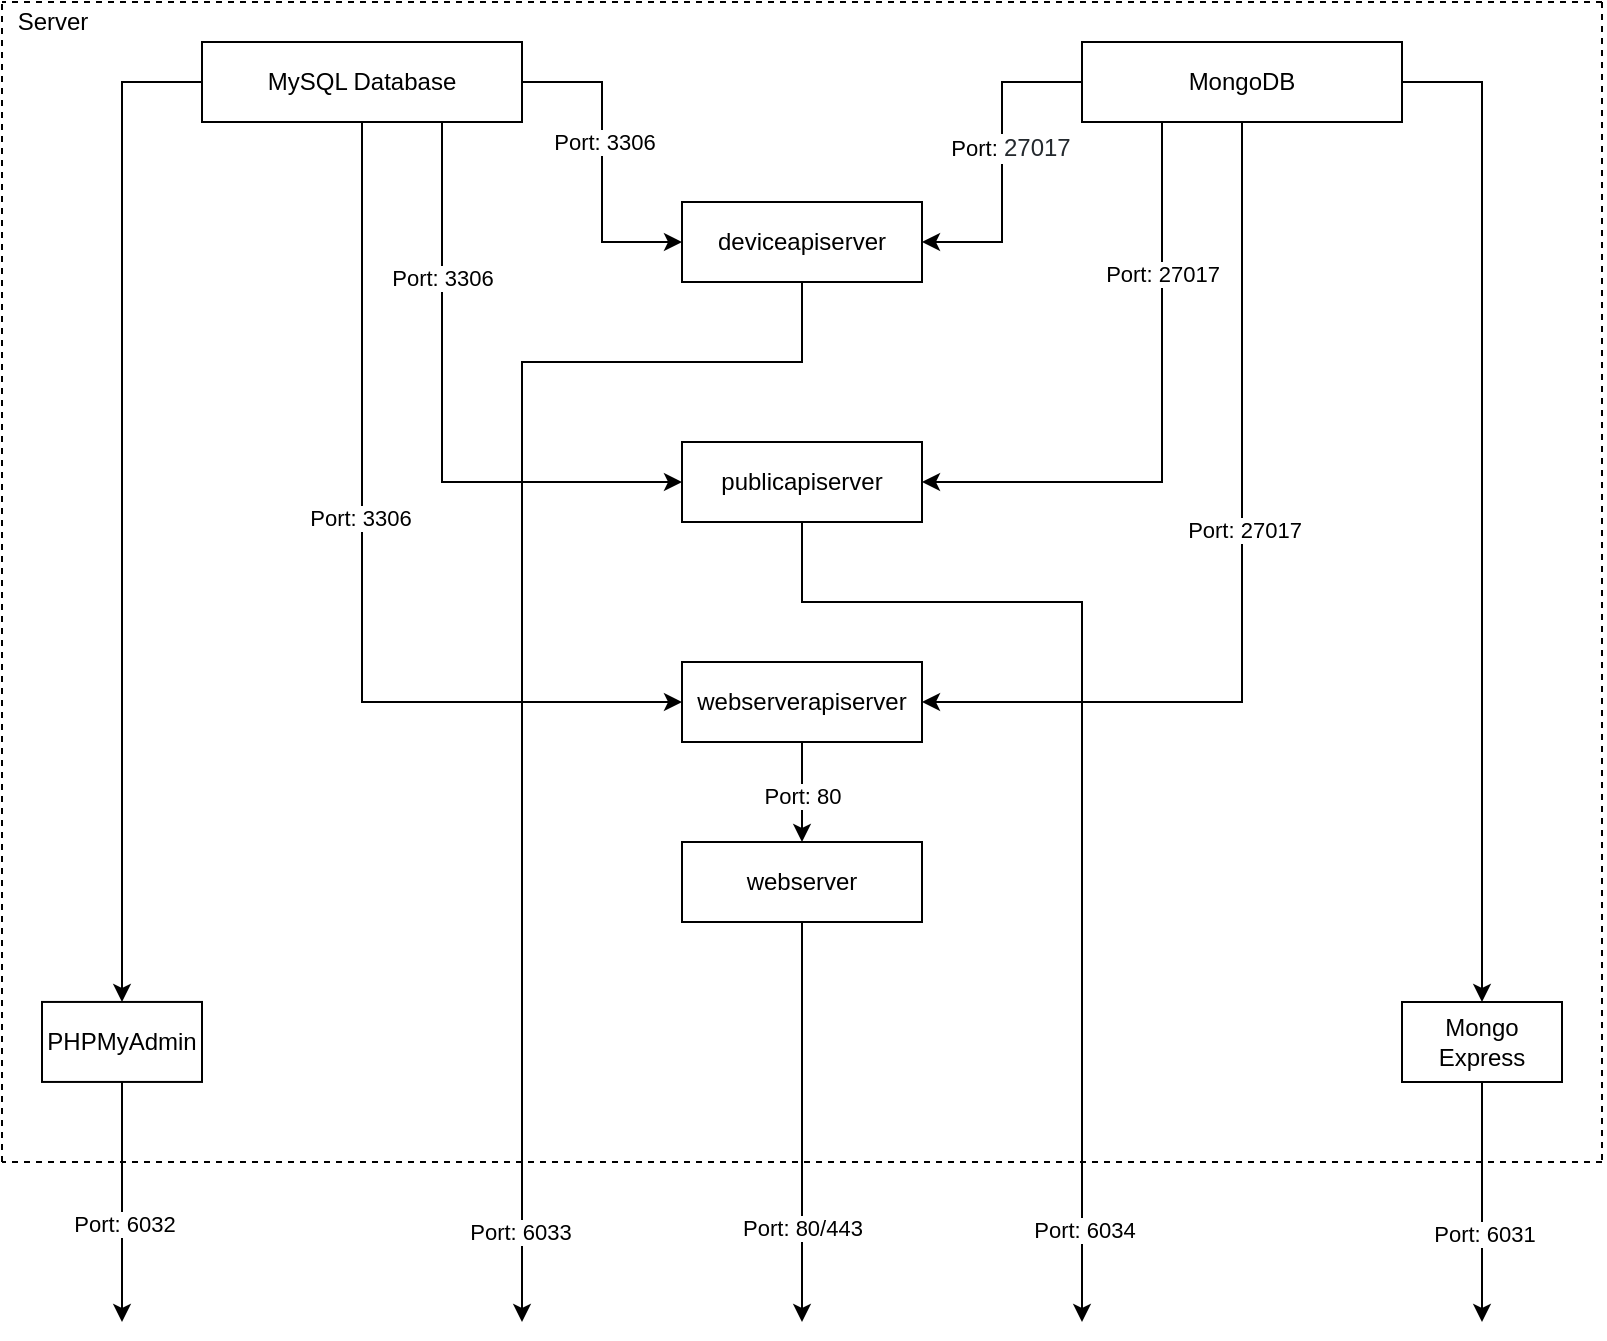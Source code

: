 <mxfile>
    <diagram id="D0JQNDNxnLL_0FjzkVd2" name="Page-1">
        <mxGraphModel dx="41" dy="32" grid="1" gridSize="10" guides="1" tooltips="1" connect="1" arrows="1" fold="1" page="1" pageScale="1" pageWidth="827" pageHeight="1169" math="0" shadow="0">
            <root>
                <mxCell id="0"/>
                <mxCell id="1" parent="0"/>
                <mxCell id="Y2FYfS4u4MYW43cecbyf-15" style="edgeStyle=orthogonalEdgeStyle;rounded=0;orthogonalLoop=1;jettySize=auto;html=1;entryX=0;entryY=0.5;entryDx=0;entryDy=0;" parent="1" source="Y2FYfS4u4MYW43cecbyf-12" target="Y2FYfS4u4MYW43cecbyf-14" edge="1">
                    <mxGeometry relative="1" as="geometry"/>
                </mxCell>
                <mxCell id="Y2FYfS4u4MYW43cecbyf-17" value="Port: 3306" style="edgeLabel;html=1;align=center;verticalAlign=middle;resizable=0;points=[];" parent="Y2FYfS4u4MYW43cecbyf-15" vertex="1" connectable="0">
                    <mxGeometry x="-0.125" y="1" relative="1" as="geometry">
                        <mxPoint as="offset"/>
                    </mxGeometry>
                </mxCell>
                <mxCell id="Y2FYfS4u4MYW43cecbyf-21" style="edgeStyle=orthogonalEdgeStyle;rounded=0;orthogonalLoop=1;jettySize=auto;html=1;entryX=0;entryY=0.5;entryDx=0;entryDy=0;" parent="1" source="Y2FYfS4u4MYW43cecbyf-12" target="Y2FYfS4u4MYW43cecbyf-19" edge="1">
                    <mxGeometry relative="1" as="geometry">
                        <Array as="points">
                            <mxPoint x="240" y="300"/>
                        </Array>
                    </mxGeometry>
                </mxCell>
                <mxCell id="Y2FYfS4u4MYW43cecbyf-23" value="Port: 3306" style="edgeLabel;html=1;align=center;verticalAlign=middle;resizable=0;points=[];" parent="Y2FYfS4u4MYW43cecbyf-21" vertex="1" connectable="0">
                    <mxGeometry x="-0.48" relative="1" as="geometry">
                        <mxPoint as="offset"/>
                    </mxGeometry>
                </mxCell>
                <mxCell id="Y2FYfS4u4MYW43cecbyf-25" style="edgeStyle=orthogonalEdgeStyle;rounded=0;orthogonalLoop=1;jettySize=auto;html=1;entryX=0;entryY=0.5;entryDx=0;entryDy=0;" parent="1" source="Y2FYfS4u4MYW43cecbyf-12" target="Y2FYfS4u4MYW43cecbyf-20" edge="1">
                    <mxGeometry relative="1" as="geometry">
                        <Array as="points">
                            <mxPoint x="200" y="410"/>
                        </Array>
                    </mxGeometry>
                </mxCell>
                <mxCell id="Y2FYfS4u4MYW43cecbyf-27" value="Port: 3306" style="edgeLabel;html=1;align=center;verticalAlign=middle;resizable=0;points=[];" parent="Y2FYfS4u4MYW43cecbyf-25" vertex="1" connectable="0">
                    <mxGeometry x="-0.12" y="-1" relative="1" as="geometry">
                        <mxPoint as="offset"/>
                    </mxGeometry>
                </mxCell>
                <mxCell id="Y2FYfS4u4MYW43cecbyf-46" style="edgeStyle=orthogonalEdgeStyle;rounded=0;orthogonalLoop=1;jettySize=auto;html=1;entryX=0.5;entryY=0;entryDx=0;entryDy=0;" parent="1" target="Y2FYfS4u4MYW43cecbyf-43" edge="1">
                    <mxGeometry relative="1" as="geometry">
                        <mxPoint x="120" y="100.029" as="sourcePoint"/>
                        <Array as="points">
                            <mxPoint x="80" y="99.97"/>
                        </Array>
                    </mxGeometry>
                </mxCell>
                <mxCell id="Y2FYfS4u4MYW43cecbyf-12" value="MySQL Database" style="rounded=0;whiteSpace=wrap;html=1;" parent="1" vertex="1">
                    <mxGeometry x="120" y="80" width="160" height="40" as="geometry"/>
                </mxCell>
                <mxCell id="Y2FYfS4u4MYW43cecbyf-16" style="edgeStyle=orthogonalEdgeStyle;rounded=0;orthogonalLoop=1;jettySize=auto;html=1;entryX=1;entryY=0.5;entryDx=0;entryDy=0;" parent="1" source="Y2FYfS4u4MYW43cecbyf-13" target="Y2FYfS4u4MYW43cecbyf-14" edge="1">
                    <mxGeometry relative="1" as="geometry"/>
                </mxCell>
                <mxCell id="Y2FYfS4u4MYW43cecbyf-18" value="Port:&amp;nbsp;&lt;span style=&quot;color: rgb(36 , 41 , 46) ; font-family: , , &amp;#34;sf mono&amp;#34; , &amp;#34;consolas&amp;#34; , &amp;#34;liberation mono&amp;#34; , &amp;#34;menlo&amp;#34; , monospace ; font-size: 12px&quot;&gt;27017&lt;/span&gt;" style="edgeLabel;html=1;align=center;verticalAlign=middle;resizable=0;points=[];" parent="Y2FYfS4u4MYW43cecbyf-16" vertex="1" connectable="0">
                    <mxGeometry x="-0.087" y="4" relative="1" as="geometry">
                        <mxPoint as="offset"/>
                    </mxGeometry>
                </mxCell>
                <mxCell id="Y2FYfS4u4MYW43cecbyf-22" style="edgeStyle=orthogonalEdgeStyle;rounded=0;orthogonalLoop=1;jettySize=auto;html=1;entryX=1;entryY=0.5;entryDx=0;entryDy=0;" parent="1" source="Y2FYfS4u4MYW43cecbyf-13" target="Y2FYfS4u4MYW43cecbyf-19" edge="1">
                    <mxGeometry relative="1" as="geometry">
                        <Array as="points">
                            <mxPoint x="600" y="300"/>
                        </Array>
                    </mxGeometry>
                </mxCell>
                <mxCell id="Y2FYfS4u4MYW43cecbyf-24" value="Port: 27017" style="edgeLabel;html=1;align=center;verticalAlign=middle;resizable=0;points=[];" parent="Y2FYfS4u4MYW43cecbyf-22" vertex="1" connectable="0">
                    <mxGeometry x="-0.493" relative="1" as="geometry">
                        <mxPoint as="offset"/>
                    </mxGeometry>
                </mxCell>
                <mxCell id="Y2FYfS4u4MYW43cecbyf-26" style="edgeStyle=orthogonalEdgeStyle;rounded=0;orthogonalLoop=1;jettySize=auto;html=1;entryX=1;entryY=0.5;entryDx=0;entryDy=0;" parent="1" source="Y2FYfS4u4MYW43cecbyf-13" target="Y2FYfS4u4MYW43cecbyf-20" edge="1">
                    <mxGeometry relative="1" as="geometry">
                        <Array as="points">
                            <mxPoint x="640" y="410"/>
                        </Array>
                    </mxGeometry>
                </mxCell>
                <mxCell id="Y2FYfS4u4MYW43cecbyf-28" value="Port: 27017" style="edgeLabel;html=1;align=center;verticalAlign=middle;resizable=0;points=[];" parent="Y2FYfS4u4MYW43cecbyf-26" vertex="1" connectable="0">
                    <mxGeometry x="-0.093" y="1" relative="1" as="geometry">
                        <mxPoint as="offset"/>
                    </mxGeometry>
                </mxCell>
                <mxCell id="Y2FYfS4u4MYW43cecbyf-47" style="edgeStyle=orthogonalEdgeStyle;rounded=0;orthogonalLoop=1;jettySize=auto;html=1;" parent="1" source="Y2FYfS4u4MYW43cecbyf-13" target="Y2FYfS4u4MYW43cecbyf-44" edge="1">
                    <mxGeometry relative="1" as="geometry">
                        <Array as="points">
                            <mxPoint x="760" y="100"/>
                        </Array>
                    </mxGeometry>
                </mxCell>
                <mxCell id="Y2FYfS4u4MYW43cecbyf-13" value="MongoDB" style="rounded=0;whiteSpace=wrap;html=1;" parent="1" vertex="1">
                    <mxGeometry x="560" y="80" width="160" height="40" as="geometry"/>
                </mxCell>
                <mxCell id="Y2FYfS4u4MYW43cecbyf-54" style="edgeStyle=orthogonalEdgeStyle;rounded=0;orthogonalLoop=1;jettySize=auto;html=1;" parent="1" source="Y2FYfS4u4MYW43cecbyf-14" edge="1">
                    <mxGeometry relative="1" as="geometry">
                        <mxPoint x="280" y="720" as="targetPoint"/>
                        <Array as="points">
                            <mxPoint x="420" y="240"/>
                            <mxPoint x="280" y="240"/>
                        </Array>
                    </mxGeometry>
                </mxCell>
                <mxCell id="Y2FYfS4u4MYW43cecbyf-64" value="Port: 6033" style="edgeLabel;html=1;align=center;verticalAlign=middle;resizable=0;points=[];" parent="Y2FYfS4u4MYW43cecbyf-54" vertex="1" connectable="0">
                    <mxGeometry x="0.864" y="-1" relative="1" as="geometry">
                        <mxPoint as="offset"/>
                    </mxGeometry>
                </mxCell>
                <mxCell id="Y2FYfS4u4MYW43cecbyf-14" value="deviceapiserver" style="rounded=0;whiteSpace=wrap;html=1;" parent="1" vertex="1">
                    <mxGeometry x="360" y="160" width="120" height="40" as="geometry"/>
                </mxCell>
                <mxCell id="Y2FYfS4u4MYW43cecbyf-55" style="edgeStyle=orthogonalEdgeStyle;rounded=0;orthogonalLoop=1;jettySize=auto;html=1;" parent="1" source="Y2FYfS4u4MYW43cecbyf-19" edge="1">
                    <mxGeometry relative="1" as="geometry">
                        <mxPoint x="560" y="720" as="targetPoint"/>
                        <Array as="points">
                            <mxPoint x="420" y="360"/>
                            <mxPoint x="560" y="360"/>
                        </Array>
                    </mxGeometry>
                </mxCell>
                <mxCell id="Y2FYfS4u4MYW43cecbyf-65" value="Port: 6034" style="edgeLabel;html=1;align=center;verticalAlign=middle;resizable=0;points=[];" parent="Y2FYfS4u4MYW43cecbyf-55" vertex="1" connectable="0">
                    <mxGeometry x="0.828" y="1" relative="1" as="geometry">
                        <mxPoint as="offset"/>
                    </mxGeometry>
                </mxCell>
                <mxCell id="Y2FYfS4u4MYW43cecbyf-19" value="publicapiserver" style="rounded=0;whiteSpace=wrap;html=1;" parent="1" vertex="1">
                    <mxGeometry x="360" y="280" width="120" height="40" as="geometry"/>
                </mxCell>
                <mxCell id="Y2FYfS4u4MYW43cecbyf-38" style="edgeStyle=orthogonalEdgeStyle;rounded=0;orthogonalLoop=1;jettySize=auto;html=1;entryX=0.5;entryY=0;entryDx=0;entryDy=0;" parent="1" source="Y2FYfS4u4MYW43cecbyf-20" target="Y2FYfS4u4MYW43cecbyf-37" edge="1">
                    <mxGeometry relative="1" as="geometry"/>
                </mxCell>
                <mxCell id="2" value="Port: 80" style="edgeLabel;html=1;align=center;verticalAlign=middle;resizable=0;points=[];" vertex="1" connectable="0" parent="Y2FYfS4u4MYW43cecbyf-38">
                    <mxGeometry x="0.077" relative="1" as="geometry">
                        <mxPoint as="offset"/>
                    </mxGeometry>
                </mxCell>
                <mxCell id="Y2FYfS4u4MYW43cecbyf-20" value="webserverapiserver" style="rounded=0;whiteSpace=wrap;html=1;" parent="1" vertex="1">
                    <mxGeometry x="360" y="390" width="120" height="40" as="geometry"/>
                </mxCell>
                <mxCell id="Y2FYfS4u4MYW43cecbyf-51" style="edgeStyle=orthogonalEdgeStyle;rounded=0;orthogonalLoop=1;jettySize=auto;html=1;" parent="1" source="Y2FYfS4u4MYW43cecbyf-37" edge="1">
                    <mxGeometry relative="1" as="geometry">
                        <mxPoint x="420" y="720.0" as="targetPoint"/>
                    </mxGeometry>
                </mxCell>
                <mxCell id="Y2FYfS4u4MYW43cecbyf-63" value="Port: 80/443" style="edgeLabel;html=1;align=center;verticalAlign=middle;resizable=0;points=[];" parent="Y2FYfS4u4MYW43cecbyf-51" vertex="1" connectable="0">
                    <mxGeometry x="0.527" relative="1" as="geometry">
                        <mxPoint as="offset"/>
                    </mxGeometry>
                </mxCell>
                <mxCell id="Y2FYfS4u4MYW43cecbyf-37" value="webserver" style="rounded=0;whiteSpace=wrap;html=1;" parent="1" vertex="1">
                    <mxGeometry x="360" y="480" width="120" height="40" as="geometry"/>
                </mxCell>
                <mxCell id="Y2FYfS4u4MYW43cecbyf-49" style="edgeStyle=orthogonalEdgeStyle;rounded=0;orthogonalLoop=1;jettySize=auto;html=1;" parent="1" source="Y2FYfS4u4MYW43cecbyf-43" edge="1">
                    <mxGeometry relative="1" as="geometry">
                        <mxPoint x="80" y="719.97" as="targetPoint"/>
                    </mxGeometry>
                </mxCell>
                <mxCell id="Y2FYfS4u4MYW43cecbyf-61" value="Port:&amp;nbsp;6032" style="edgeLabel;html=1;align=center;verticalAlign=middle;resizable=0;points=[];" parent="Y2FYfS4u4MYW43cecbyf-49" vertex="1" connectable="0">
                    <mxGeometry x="0.184" relative="1" as="geometry">
                        <mxPoint as="offset"/>
                    </mxGeometry>
                </mxCell>
                <mxCell id="Y2FYfS4u4MYW43cecbyf-43" value="PHPMyAdmin" style="rounded=0;whiteSpace=wrap;html=1;" parent="1" vertex="1">
                    <mxGeometry x="40" y="559.97" width="80" height="40" as="geometry"/>
                </mxCell>
                <mxCell id="Y2FYfS4u4MYW43cecbyf-53" style="edgeStyle=orthogonalEdgeStyle;rounded=0;orthogonalLoop=1;jettySize=auto;html=1;" parent="1" source="Y2FYfS4u4MYW43cecbyf-44" edge="1">
                    <mxGeometry relative="1" as="geometry">
                        <mxPoint x="760" y="720.0" as="targetPoint"/>
                    </mxGeometry>
                </mxCell>
                <mxCell id="Y2FYfS4u4MYW43cecbyf-62" value="Port:&amp;nbsp;6031" style="edgeLabel;html=1;align=center;verticalAlign=middle;resizable=0;points=[];" parent="Y2FYfS4u4MYW43cecbyf-53" vertex="1" connectable="0">
                    <mxGeometry x="0.262" relative="1" as="geometry">
                        <mxPoint as="offset"/>
                    </mxGeometry>
                </mxCell>
                <mxCell id="Y2FYfS4u4MYW43cecbyf-44" value="Mongo Express" style="rounded=0;whiteSpace=wrap;html=1;" parent="1" vertex="1">
                    <mxGeometry x="720" y="560" width="80" height="40" as="geometry"/>
                </mxCell>
                <mxCell id="Y2FYfS4u4MYW43cecbyf-56" value="" style="endArrow=none;dashed=1;html=1;" parent="1" edge="1">
                    <mxGeometry width="50" height="50" relative="1" as="geometry">
                        <mxPoint x="20" y="640" as="sourcePoint"/>
                        <mxPoint x="20" y="60" as="targetPoint"/>
                    </mxGeometry>
                </mxCell>
                <mxCell id="Y2FYfS4u4MYW43cecbyf-57" value="" style="endArrow=none;dashed=1;html=1;" parent="1" edge="1">
                    <mxGeometry width="50" height="50" relative="1" as="geometry">
                        <mxPoint x="820" y="60" as="sourcePoint"/>
                        <mxPoint x="20" y="60" as="targetPoint"/>
                    </mxGeometry>
                </mxCell>
                <mxCell id="Y2FYfS4u4MYW43cecbyf-58" value="" style="endArrow=none;dashed=1;html=1;" parent="1" edge="1">
                    <mxGeometry width="50" height="50" relative="1" as="geometry">
                        <mxPoint x="820" y="640" as="sourcePoint"/>
                        <mxPoint x="20.0" y="640" as="targetPoint"/>
                    </mxGeometry>
                </mxCell>
                <mxCell id="Y2FYfS4u4MYW43cecbyf-59" value="" style="endArrow=none;dashed=1;html=1;" parent="1" edge="1">
                    <mxGeometry width="50" height="50" relative="1" as="geometry">
                        <mxPoint x="820" y="60" as="sourcePoint"/>
                        <mxPoint x="820" y="640" as="targetPoint"/>
                    </mxGeometry>
                </mxCell>
                <mxCell id="Y2FYfS4u4MYW43cecbyf-60" value="Server" style="text;html=1;align=center;verticalAlign=middle;resizable=0;points=[];autosize=1;strokeColor=none;" parent="1" vertex="1">
                    <mxGeometry x="20" y="60" width="50" height="20" as="geometry"/>
                </mxCell>
            </root>
        </mxGraphModel>
    </diagram>
</mxfile>